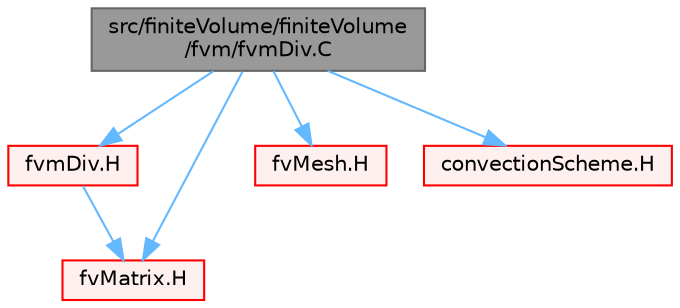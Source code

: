 digraph "src/finiteVolume/finiteVolume/fvm/fvmDiv.C"
{
 // LATEX_PDF_SIZE
  bgcolor="transparent";
  edge [fontname=Helvetica,fontsize=10,labelfontname=Helvetica,labelfontsize=10];
  node [fontname=Helvetica,fontsize=10,shape=box,height=0.2,width=0.4];
  Node1 [id="Node000001",label="src/finiteVolume/finiteVolume\l/fvm/fvmDiv.C",height=0.2,width=0.4,color="gray40", fillcolor="grey60", style="filled", fontcolor="black",tooltip=" "];
  Node1 -> Node2 [id="edge1_Node000001_Node000002",color="steelblue1",style="solid",tooltip=" "];
  Node2 [id="Node000002",label="fvmDiv.H",height=0.2,width=0.4,color="red", fillcolor="#FFF0F0", style="filled",URL="$fvmDiv_8H.html",tooltip="Calculate the matrix for the divergence of the given field and flux."];
  Node2 -> Node149 [id="edge2_Node000002_Node000149",color="steelblue1",style="solid",tooltip=" "];
  Node149 [id="Node000149",label="fvMatrix.H",height=0.2,width=0.4,color="red", fillcolor="#FFF0F0", style="filled",URL="$fvMatrix_8H.html",tooltip=" "];
  Node1 -> Node270 [id="edge3_Node000001_Node000270",color="steelblue1",style="solid",tooltip=" "];
  Node270 [id="Node000270",label="fvMesh.H",height=0.2,width=0.4,color="red", fillcolor="#FFF0F0", style="filled",URL="$fvMesh_8H.html",tooltip=" "];
  Node1 -> Node149 [id="edge4_Node000001_Node000149",color="steelblue1",style="solid",tooltip=" "];
  Node1 -> Node396 [id="edge5_Node000001_Node000396",color="steelblue1",style="solid",tooltip=" "];
  Node396 [id="Node000396",label="convectionScheme.H",height=0.2,width=0.4,color="red", fillcolor="#FFF0F0", style="filled",URL="$convectionScheme_8H.html",tooltip=" "];
}
